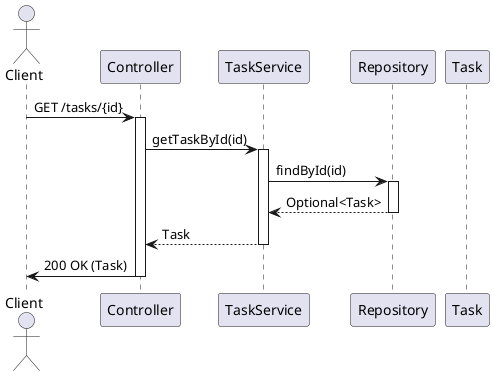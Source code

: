 @startuml
actor Client
participant "Controller" as C
participant "TaskService" as S
participant "Repository" as R
participant "Task" as T

Client -> C: GET /tasks/{id}
activate C
C -> S: getTaskById(id)
activate S
S -> R: findById(id)
activate R
R --> S: Optional<Task>
deactivate R
S --> C: Task
deactivate S
C -> Client: 200 OK (Task)
deactivate C
@enduml
